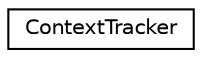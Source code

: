 digraph "Graphical Class Hierarchy"
{
 // LATEX_PDF_SIZE
  edge [fontname="Helvetica",fontsize="10",labelfontname="Helvetica",labelfontsize="10"];
  node [fontname="Helvetica",fontsize="10",shape=record];
  rankdir="LR";
  Node0 [label="ContextTracker",height=0.2,width=0.4,color="black", fillcolor="white", style="filled",URL="$classContextTracker.html",tooltip="Context trackers are used to track stateful context (such as indentation in the Python grammar,..."];
}

